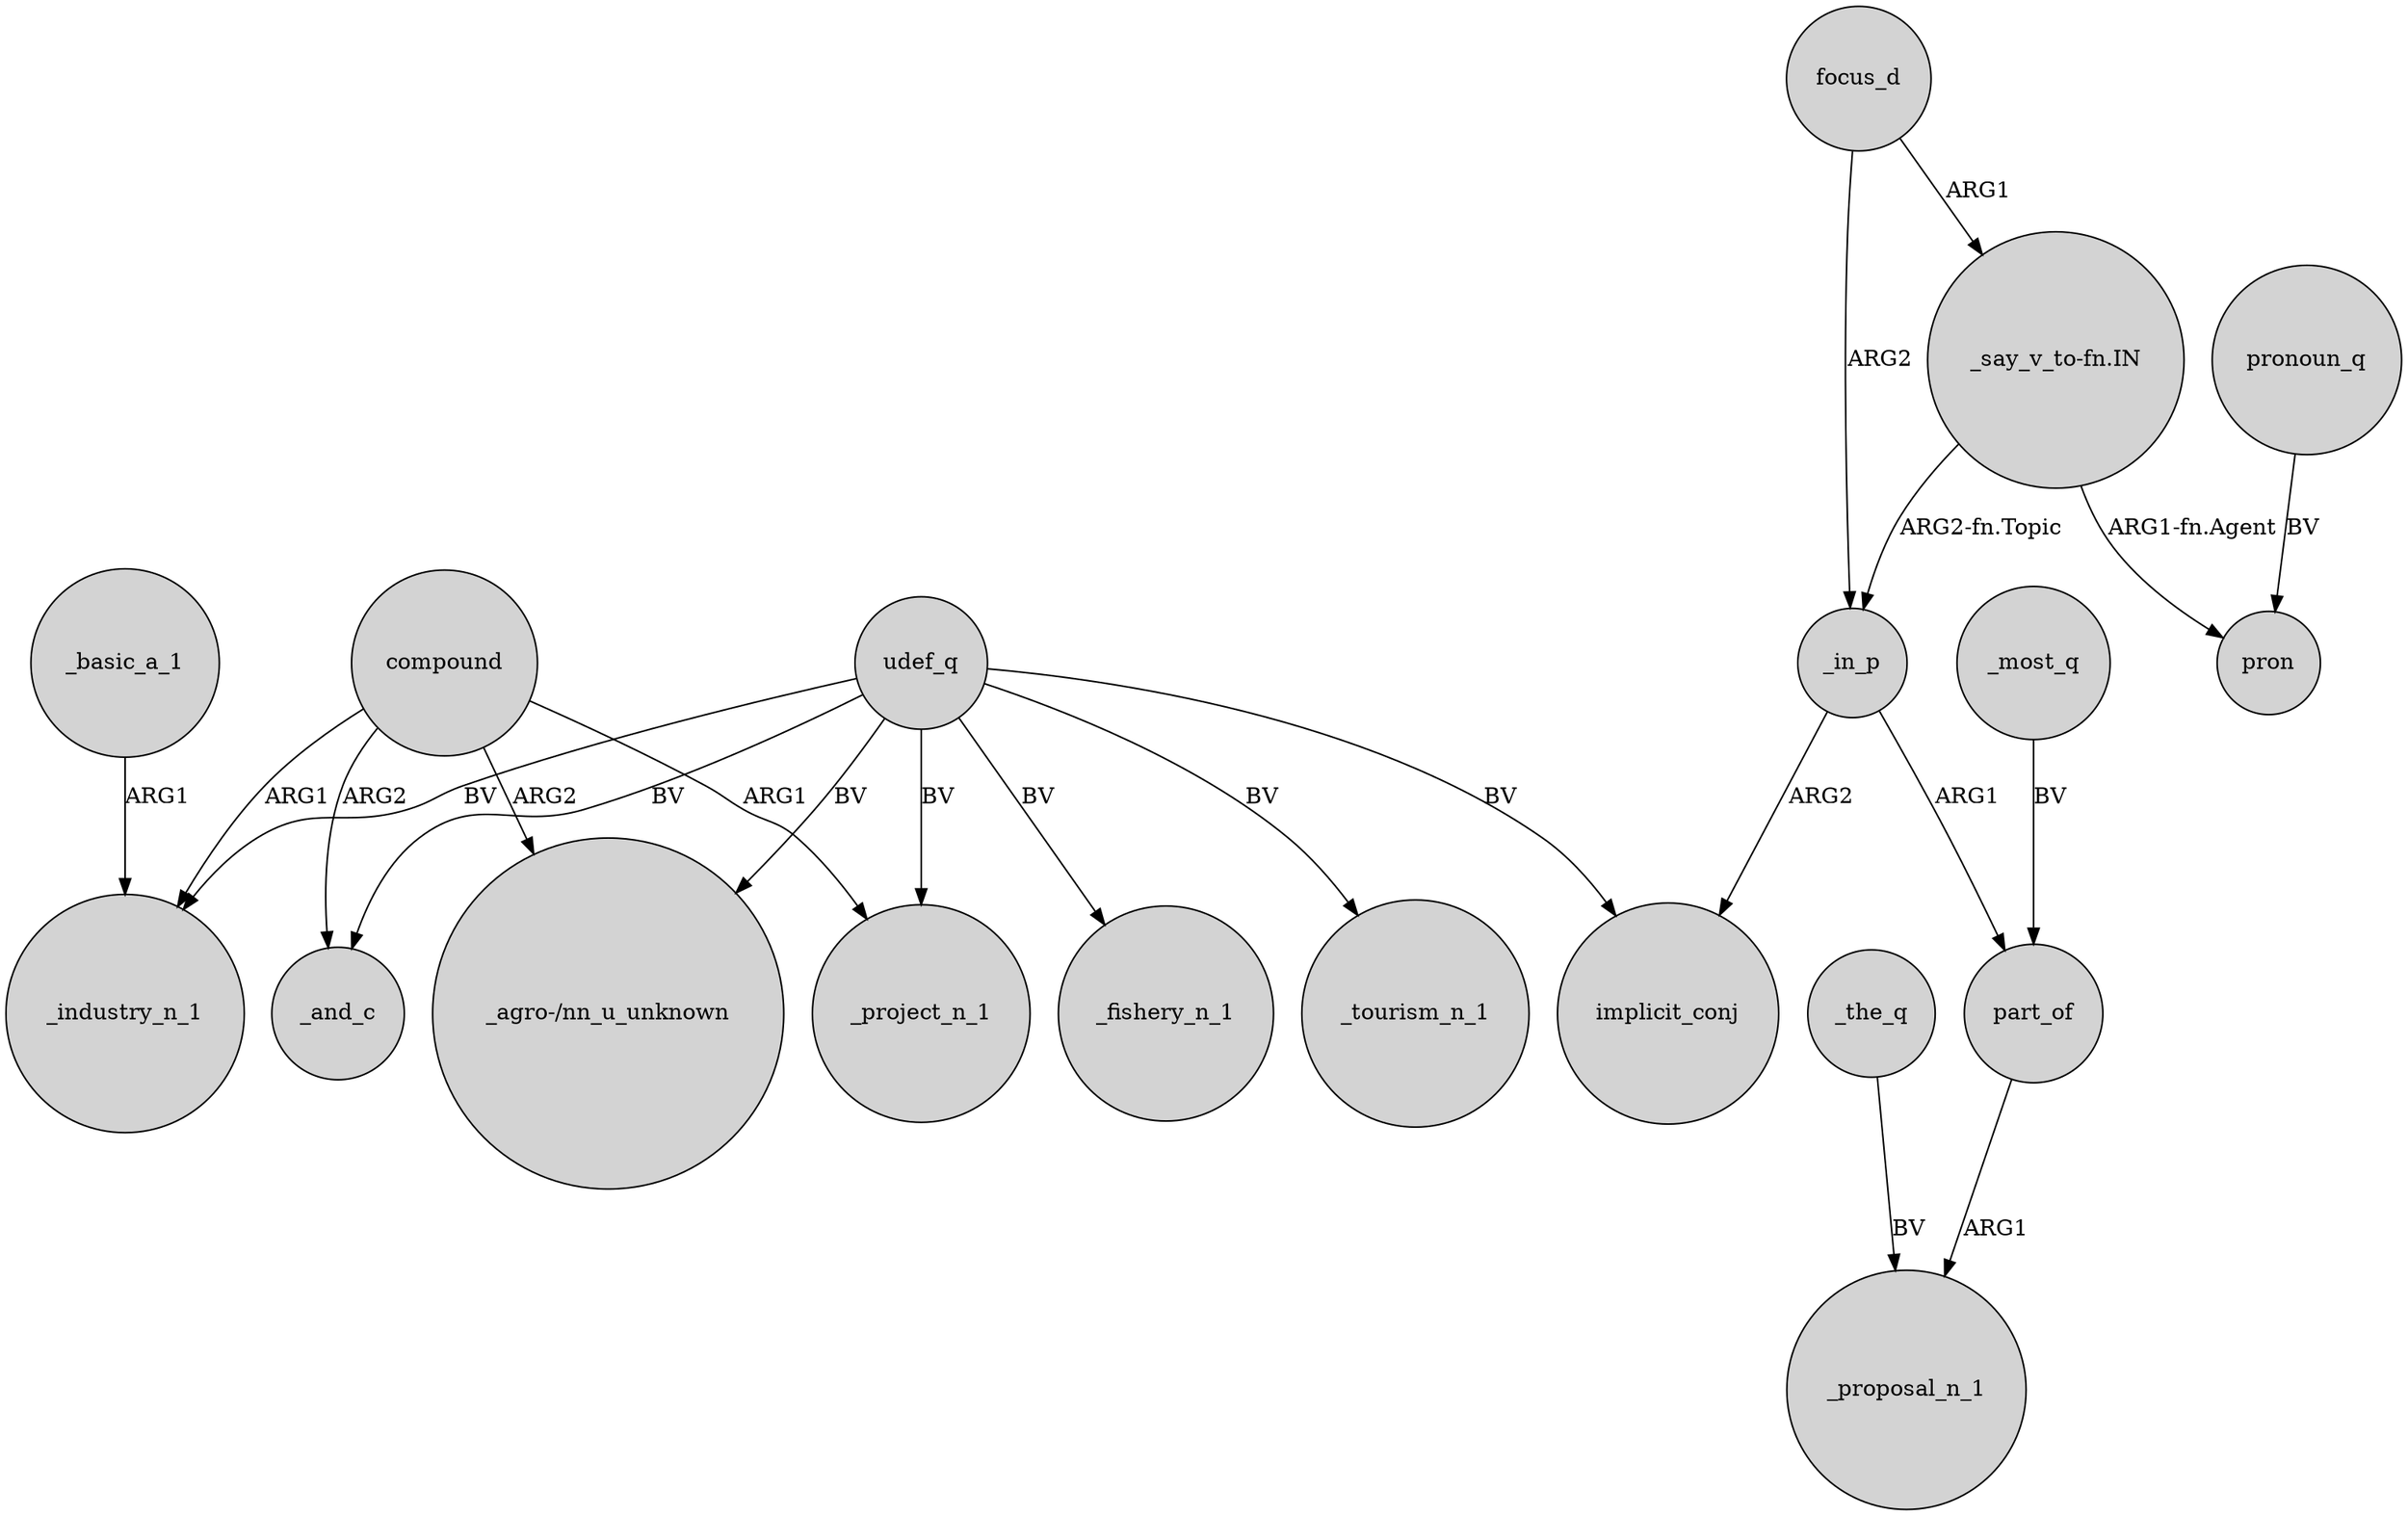 digraph {
	node [shape=circle style=filled]
	"_say_v_to-fn.IN" -> _in_p [label="ARG2-fn.Topic"]
	_the_q -> _proposal_n_1 [label=BV]
	compound -> _project_n_1 [label=ARG1]
	udef_q -> _project_n_1 [label=BV]
	compound -> _industry_n_1 [label=ARG1]
	compound -> "_agro-/nn_u_unknown" [label=ARG2]
	udef_q -> implicit_conj [label=BV]
	udef_q -> "_agro-/nn_u_unknown" [label=BV]
	pronoun_q -> pron [label=BV]
	compound -> _and_c [label=ARG2]
	udef_q -> _fishery_n_1 [label=BV]
	part_of -> _proposal_n_1 [label=ARG1]
	_basic_a_1 -> _industry_n_1 [label=ARG1]
	_in_p -> part_of [label=ARG1]
	"_say_v_to-fn.IN" -> pron [label="ARG1-fn.Agent"]
	_most_q -> part_of [label=BV]
	_in_p -> implicit_conj [label=ARG2]
	udef_q -> _tourism_n_1 [label=BV]
	udef_q -> _and_c [label=BV]
	udef_q -> _industry_n_1 [label=BV]
	focus_d -> _in_p [label=ARG2]
	focus_d -> "_say_v_to-fn.IN" [label=ARG1]
}
